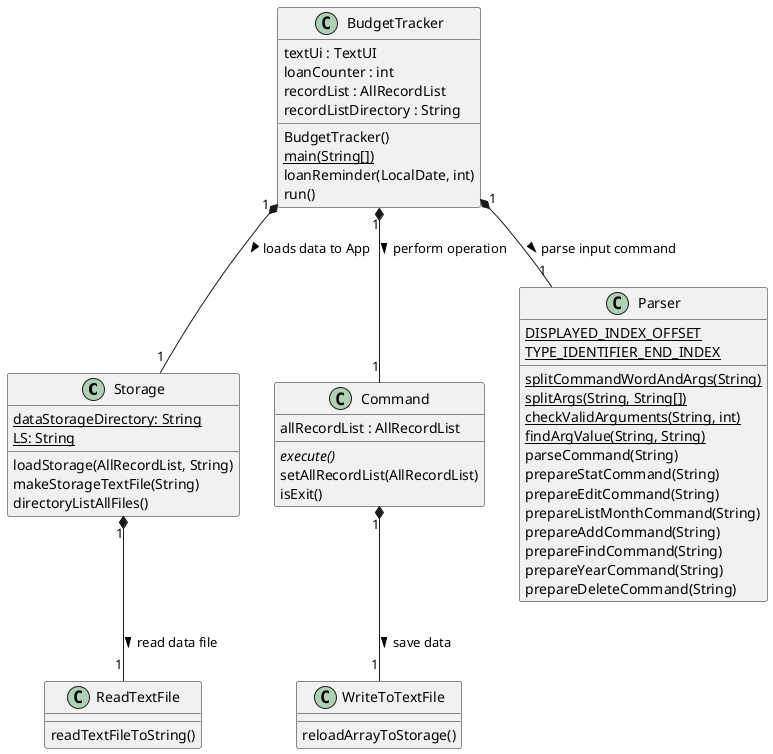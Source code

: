 @startuml

class Storage {
    {static} dataStorageDirectory: String
    {static} LS: String
    loadStorage(AllRecordList, String)
    makeStorageTextFile(String)
    directoryListAllFiles()
}

class ReadTextFile {
    readTextFileToString()
}

class WriteToTextFile {
    reloadArrayToStorage()
}

class BudgetTracker {
    textUi : TextUI
    loanCounter : int
    recordList : AllRecordList
    recordListDirectory : String
    BudgetTracker()
    {static} main(String[])
    loanReminder(LocalDate, int)
    run()
}

class Command {
    allRecordList : AllRecordList
    {abstract} execute()
    setAllRecordList(AllRecordList)
    isExit()
}

class Parser {
    {static} DISPLAYED_INDEX_OFFSET
    {static} TYPE_IDENTIFIER_END_INDEX
    {static} splitCommandWordAndArgs(String)
    {static} splitArgs(String, String[])
    {static} checkValidArguments(String, int)
    {static} findArgValue(String, String)
    parseCommand(String)
    prepareStatCommand(String)
    prepareEditCommand(String)
    prepareListMonthCommand(String)
    prepareAddCommand(String)
    prepareFindCommand(String)
    prepareYearCommand(String)
    prepareDeleteCommand(String)
}


BudgetTracker "1" *-- "1" Parser : parse input command >

BudgetTracker "1" *-- "1" Command : perform operation >

BudgetTracker "1" *-- "1" Storage : loads data to App >

Storage "1" *-- "1" ReadTextFile : read data file >

Command "1" *-- "1" WriteToTextFile : save data >

@enduml
